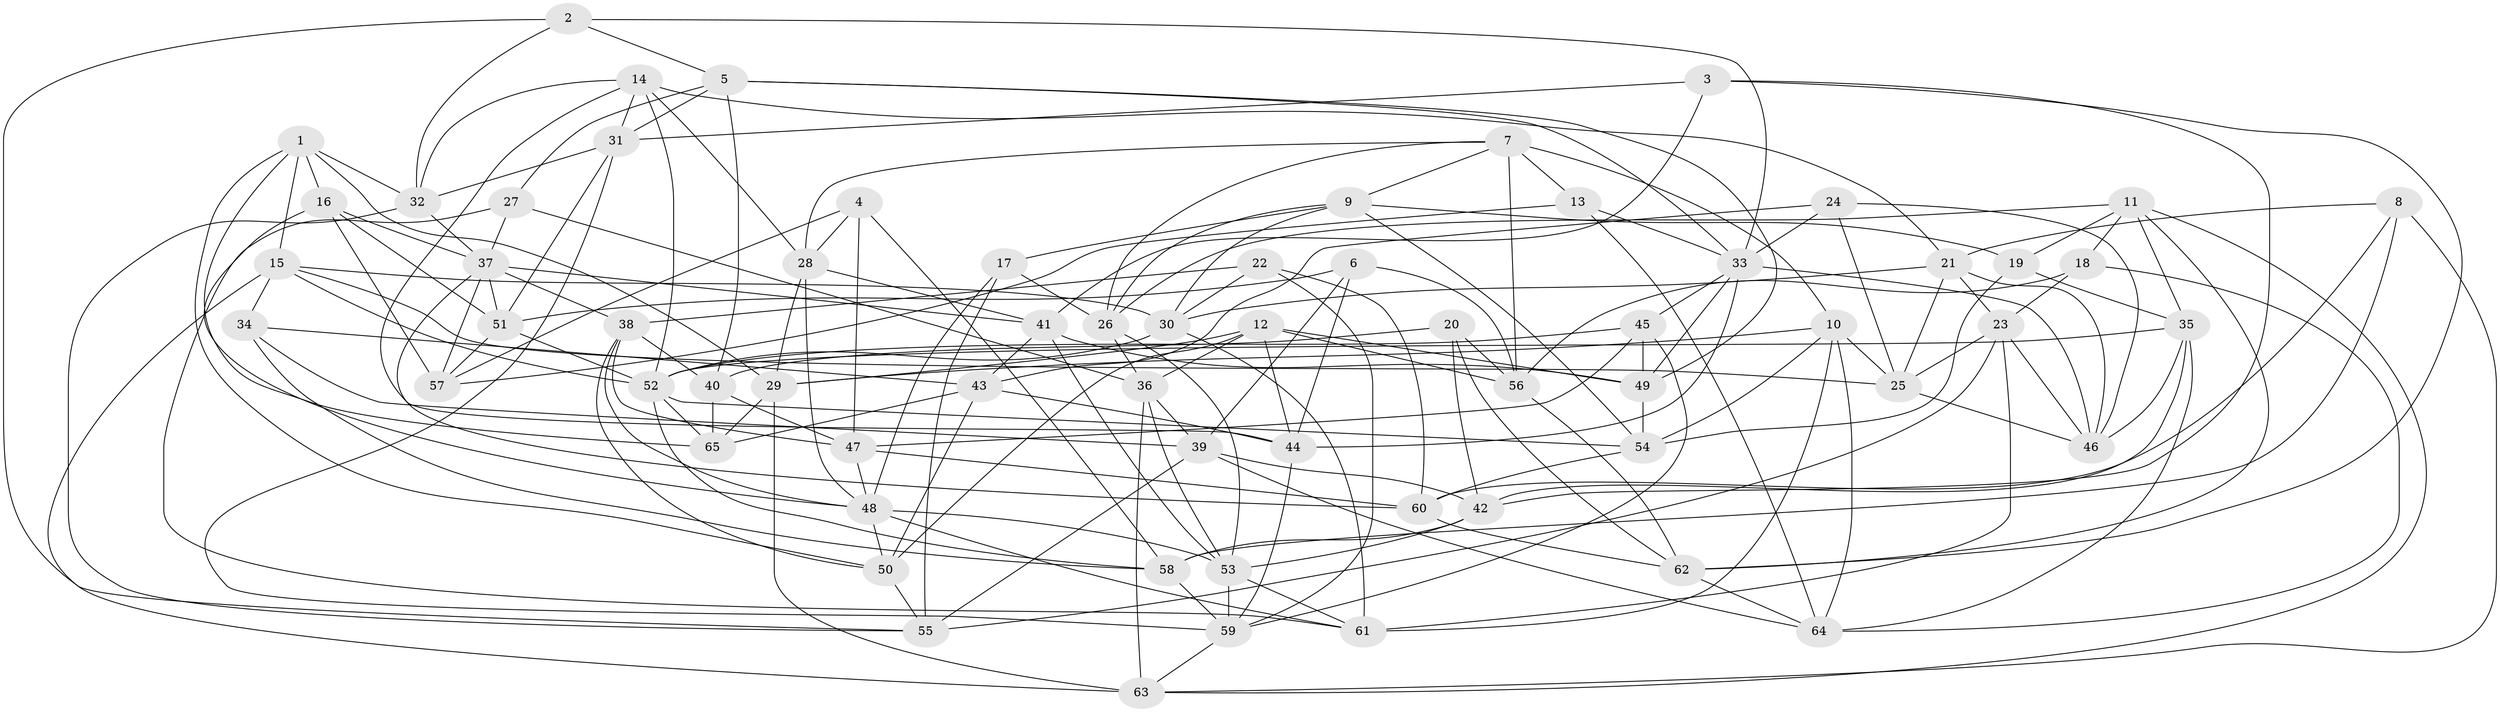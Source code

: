 // original degree distribution, {4: 1.0}
// Generated by graph-tools (version 1.1) at 2025/50/03/09/25 03:50:45]
// undirected, 65 vertices, 184 edges
graph export_dot {
graph [start="1"]
  node [color=gray90,style=filled];
  1;
  2;
  3;
  4;
  5;
  6;
  7;
  8;
  9;
  10;
  11;
  12;
  13;
  14;
  15;
  16;
  17;
  18;
  19;
  20;
  21;
  22;
  23;
  24;
  25;
  26;
  27;
  28;
  29;
  30;
  31;
  32;
  33;
  34;
  35;
  36;
  37;
  38;
  39;
  40;
  41;
  42;
  43;
  44;
  45;
  46;
  47;
  48;
  49;
  50;
  51;
  52;
  53;
  54;
  55;
  56;
  57;
  58;
  59;
  60;
  61;
  62;
  63;
  64;
  65;
  1 -- 15 [weight=1.0];
  1 -- 16 [weight=1.0];
  1 -- 29 [weight=1.0];
  1 -- 32 [weight=1.0];
  1 -- 50 [weight=1.0];
  1 -- 65 [weight=1.0];
  2 -- 5 [weight=1.0];
  2 -- 32 [weight=1.0];
  2 -- 33 [weight=1.0];
  2 -- 55 [weight=1.0];
  3 -- 31 [weight=1.0];
  3 -- 41 [weight=1.0];
  3 -- 42 [weight=1.0];
  3 -- 62 [weight=1.0];
  4 -- 28 [weight=1.0];
  4 -- 47 [weight=1.0];
  4 -- 57 [weight=1.0];
  4 -- 58 [weight=1.0];
  5 -- 27 [weight=1.0];
  5 -- 31 [weight=1.0];
  5 -- 33 [weight=1.0];
  5 -- 40 [weight=1.0];
  5 -- 49 [weight=1.0];
  6 -- 39 [weight=1.0];
  6 -- 44 [weight=1.0];
  6 -- 51 [weight=1.0];
  6 -- 56 [weight=1.0];
  7 -- 9 [weight=1.0];
  7 -- 10 [weight=1.0];
  7 -- 13 [weight=1.0];
  7 -- 26 [weight=1.0];
  7 -- 28 [weight=1.0];
  7 -- 56 [weight=1.0];
  8 -- 21 [weight=1.0];
  8 -- 58 [weight=1.0];
  8 -- 60 [weight=1.0];
  8 -- 63 [weight=1.0];
  9 -- 17 [weight=1.0];
  9 -- 19 [weight=1.0];
  9 -- 26 [weight=1.0];
  9 -- 30 [weight=1.0];
  9 -- 54 [weight=1.0];
  10 -- 25 [weight=1.0];
  10 -- 29 [weight=1.0];
  10 -- 54 [weight=1.0];
  10 -- 61 [weight=1.0];
  10 -- 64 [weight=1.0];
  11 -- 18 [weight=1.0];
  11 -- 19 [weight=1.0];
  11 -- 26 [weight=1.0];
  11 -- 35 [weight=1.0];
  11 -- 62 [weight=1.0];
  11 -- 63 [weight=1.0];
  12 -- 29 [weight=1.0];
  12 -- 36 [weight=1.0];
  12 -- 44 [weight=1.0];
  12 -- 49 [weight=1.0];
  12 -- 50 [weight=1.0];
  12 -- 56 [weight=1.0];
  13 -- 33 [weight=1.0];
  13 -- 57 [weight=1.0];
  13 -- 64 [weight=1.0];
  14 -- 21 [weight=1.0];
  14 -- 28 [weight=1.0];
  14 -- 31 [weight=1.0];
  14 -- 32 [weight=1.0];
  14 -- 44 [weight=1.0];
  14 -- 52 [weight=1.0];
  15 -- 25 [weight=1.0];
  15 -- 30 [weight=1.0];
  15 -- 34 [weight=1.0];
  15 -- 52 [weight=1.0];
  15 -- 63 [weight=1.0];
  16 -- 37 [weight=1.0];
  16 -- 48 [weight=1.0];
  16 -- 51 [weight=1.0];
  16 -- 57 [weight=2.0];
  17 -- 26 [weight=1.0];
  17 -- 48 [weight=1.0];
  17 -- 55 [weight=1.0];
  18 -- 23 [weight=1.0];
  18 -- 56 [weight=1.0];
  18 -- 64 [weight=1.0];
  19 -- 35 [weight=1.0];
  19 -- 54 [weight=1.0];
  20 -- 40 [weight=1.0];
  20 -- 42 [weight=1.0];
  20 -- 56 [weight=1.0];
  20 -- 62 [weight=1.0];
  21 -- 23 [weight=1.0];
  21 -- 25 [weight=1.0];
  21 -- 30 [weight=1.0];
  21 -- 46 [weight=1.0];
  22 -- 30 [weight=1.0];
  22 -- 38 [weight=1.0];
  22 -- 59 [weight=1.0];
  22 -- 60 [weight=1.0];
  23 -- 25 [weight=1.0];
  23 -- 46 [weight=1.0];
  23 -- 55 [weight=1.0];
  23 -- 61 [weight=1.0];
  24 -- 25 [weight=1.0];
  24 -- 33 [weight=1.0];
  24 -- 43 [weight=1.0];
  24 -- 46 [weight=1.0];
  25 -- 46 [weight=1.0];
  26 -- 36 [weight=1.0];
  26 -- 53 [weight=1.0];
  27 -- 36 [weight=1.0];
  27 -- 37 [weight=1.0];
  27 -- 61 [weight=1.0];
  28 -- 29 [weight=1.0];
  28 -- 41 [weight=1.0];
  28 -- 48 [weight=1.0];
  29 -- 63 [weight=1.0];
  29 -- 65 [weight=1.0];
  30 -- 52 [weight=1.0];
  30 -- 61 [weight=1.0];
  31 -- 32 [weight=1.0];
  31 -- 51 [weight=1.0];
  31 -- 59 [weight=1.0];
  32 -- 37 [weight=1.0];
  32 -- 55 [weight=1.0];
  33 -- 44 [weight=1.0];
  33 -- 45 [weight=1.0];
  33 -- 46 [weight=1.0];
  33 -- 49 [weight=1.0];
  34 -- 39 [weight=1.0];
  34 -- 43 [weight=1.0];
  34 -- 58 [weight=1.0];
  35 -- 42 [weight=1.0];
  35 -- 46 [weight=1.0];
  35 -- 52 [weight=1.0];
  35 -- 64 [weight=1.0];
  36 -- 39 [weight=1.0];
  36 -- 53 [weight=1.0];
  36 -- 63 [weight=1.0];
  37 -- 38 [weight=1.0];
  37 -- 41 [weight=1.0];
  37 -- 51 [weight=1.0];
  37 -- 57 [weight=1.0];
  37 -- 60 [weight=1.0];
  38 -- 40 [weight=1.0];
  38 -- 47 [weight=1.0];
  38 -- 48 [weight=1.0];
  38 -- 50 [weight=1.0];
  39 -- 42 [weight=1.0];
  39 -- 55 [weight=1.0];
  39 -- 64 [weight=1.0];
  40 -- 47 [weight=1.0];
  40 -- 65 [weight=2.0];
  41 -- 43 [weight=1.0];
  41 -- 49 [weight=1.0];
  41 -- 53 [weight=1.0];
  42 -- 53 [weight=1.0];
  42 -- 58 [weight=1.0];
  43 -- 44 [weight=1.0];
  43 -- 50 [weight=1.0];
  43 -- 65 [weight=1.0];
  44 -- 59 [weight=1.0];
  45 -- 47 [weight=1.0];
  45 -- 49 [weight=1.0];
  45 -- 52 [weight=2.0];
  45 -- 59 [weight=1.0];
  47 -- 48 [weight=1.0];
  47 -- 60 [weight=1.0];
  48 -- 50 [weight=1.0];
  48 -- 53 [weight=1.0];
  48 -- 61 [weight=1.0];
  49 -- 54 [weight=1.0];
  50 -- 55 [weight=1.0];
  51 -- 52 [weight=1.0];
  51 -- 57 [weight=1.0];
  52 -- 54 [weight=1.0];
  52 -- 58 [weight=1.0];
  52 -- 65 [weight=1.0];
  53 -- 59 [weight=2.0];
  53 -- 61 [weight=1.0];
  54 -- 60 [weight=1.0];
  56 -- 62 [weight=1.0];
  58 -- 59 [weight=1.0];
  59 -- 63 [weight=1.0];
  60 -- 62 [weight=1.0];
  62 -- 64 [weight=1.0];
}
